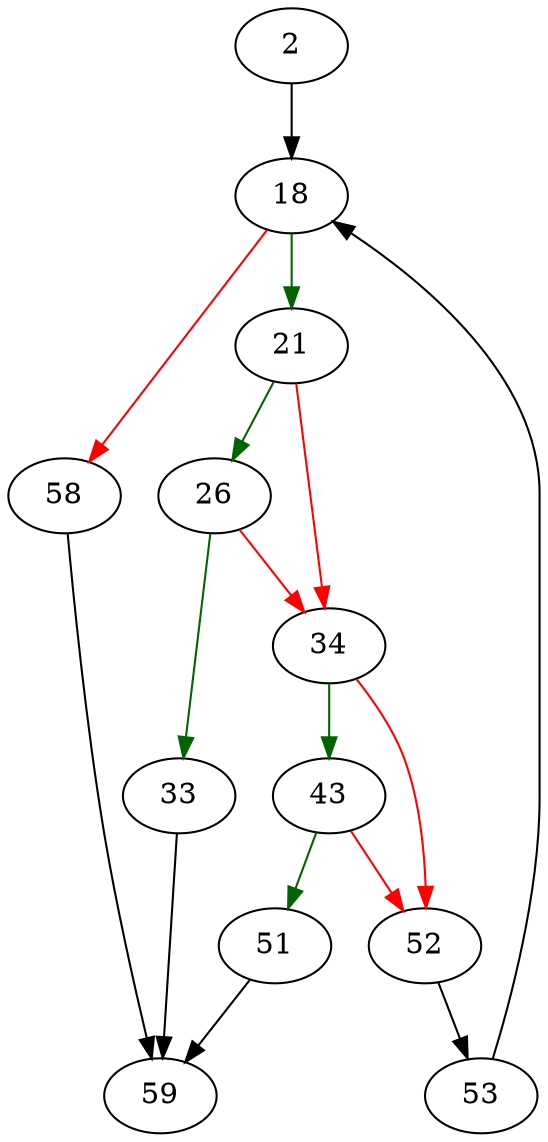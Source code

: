 strict digraph "sqlite3WalkSelectFrom" {
	// Node definitions.
	2 [entry=true];
	18;
	21;
	58;
	26;
	34;
	33;
	59;
	43;
	52;
	51;
	53;

	// Edge definitions.
	2 -> 18;
	18 -> 21 [
		color=darkgreen
		cond=true
	];
	18 -> 58 [
		color=red
		cond=false
	];
	21 -> 26 [
		color=darkgreen
		cond=true
	];
	21 -> 34 [
		color=red
		cond=false
	];
	58 -> 59;
	26 -> 34 [
		color=red
		cond=false
	];
	26 -> 33 [
		color=darkgreen
		cond=true
	];
	34 -> 43 [
		color=darkgreen
		cond=true
	];
	34 -> 52 [
		color=red
		cond=false
	];
	33 -> 59;
	43 -> 52 [
		color=red
		cond=false
	];
	43 -> 51 [
		color=darkgreen
		cond=true
	];
	52 -> 53;
	51 -> 59;
	53 -> 18;
}